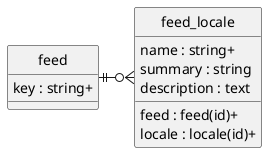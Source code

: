 @startuml uml
skinparam monochrome true
skinparam linetype ortho
hide circle

entity feed {
    key : string+
}

entity feed_locale {
    feed : feed(id)+
    locale : locale(id)+
    name : string+
    summary : string
    description : text
}

feed ||-r-o{ feed_locale

@enduml
